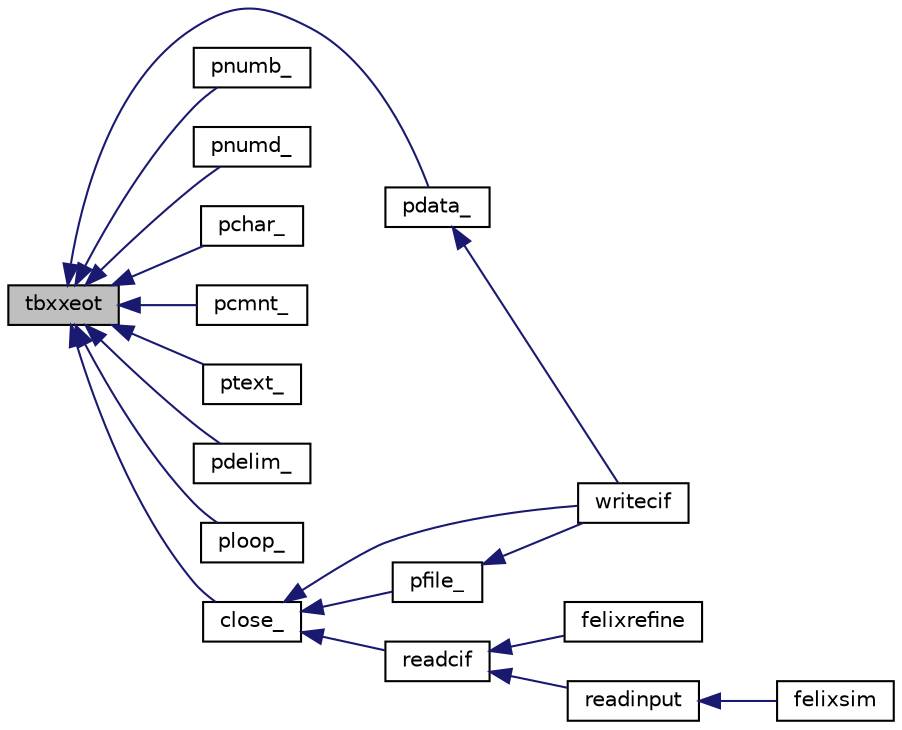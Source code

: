 digraph "tbxxeot"
{
  edge [fontname="Helvetica",fontsize="10",labelfontname="Helvetica",labelfontsize="10"];
  node [fontname="Helvetica",fontsize="10",shape=record];
  rankdir="LR";
  Node1 [label="tbxxeot",height=0.2,width=0.4,color="black", fillcolor="grey75", style="filled", fontcolor="black"];
  Node1 -> Node2 [dir="back",color="midnightblue",fontsize="10",style="solid",fontname="Helvetica"];
  Node2 [label="pdata_",height=0.2,width=0.4,color="black", fillcolor="white", style="filled",URL="$ciftbx_8f.html#ad9d6797ef14de7bbdee156bc2a5f6fc1"];
  Node2 -> Node3 [dir="back",color="midnightblue",fontsize="10",style="solid",fontname="Helvetica"];
  Node3 [label="writecif",height=0.2,width=0.4,color="black", fillcolor="white", style="filled",URL="$out_8f90.html#a1276a1deb6b2dae1d2c2e4306f4ce597"];
  Node1 -> Node4 [dir="back",color="midnightblue",fontsize="10",style="solid",fontname="Helvetica"];
  Node4 [label="pnumb_",height=0.2,width=0.4,color="black", fillcolor="white", style="filled",URL="$ciftbx_8f.html#a762e7d891738400070c4bc377aba476f"];
  Node1 -> Node5 [dir="back",color="midnightblue",fontsize="10",style="solid",fontname="Helvetica"];
  Node5 [label="pnumd_",height=0.2,width=0.4,color="black", fillcolor="white", style="filled",URL="$ciftbx_8f.html#aca4e519718b63206d44b7446e084fe46"];
  Node1 -> Node6 [dir="back",color="midnightblue",fontsize="10",style="solid",fontname="Helvetica"];
  Node6 [label="pchar_",height=0.2,width=0.4,color="black", fillcolor="white", style="filled",URL="$ciftbx_8f.html#a2bf0d6d32275f871f14318f8edff68d6"];
  Node1 -> Node7 [dir="back",color="midnightblue",fontsize="10",style="solid",fontname="Helvetica"];
  Node7 [label="pcmnt_",height=0.2,width=0.4,color="black", fillcolor="white", style="filled",URL="$ciftbx_8f.html#a7c112bde696c1b8e00098a91b0824387"];
  Node1 -> Node8 [dir="back",color="midnightblue",fontsize="10",style="solid",fontname="Helvetica"];
  Node8 [label="ptext_",height=0.2,width=0.4,color="black", fillcolor="white", style="filled",URL="$ciftbx_8f.html#ac290785fd800f64bb1cf30e3cdbc03b8"];
  Node1 -> Node9 [dir="back",color="midnightblue",fontsize="10",style="solid",fontname="Helvetica"];
  Node9 [label="pdelim_",height=0.2,width=0.4,color="black", fillcolor="white", style="filled",URL="$ciftbx_8f.html#aa73da7370363ada4f5ae85c8bd04fbf3"];
  Node1 -> Node10 [dir="back",color="midnightblue",fontsize="10",style="solid",fontname="Helvetica"];
  Node10 [label="ploop_",height=0.2,width=0.4,color="black", fillcolor="white", style="filled",URL="$ciftbx_8f.html#ae69863afb7878b321eccc42e1071eaa1"];
  Node1 -> Node11 [dir="back",color="midnightblue",fontsize="10",style="solid",fontname="Helvetica"];
  Node11 [label="close_",height=0.2,width=0.4,color="black", fillcolor="white", style="filled",URL="$ciftbx_8f.html#a10a7a76ff70d108d323348dac44fe595"];
  Node11 -> Node12 [dir="back",color="midnightblue",fontsize="10",style="solid",fontname="Helvetica"];
  Node12 [label="pfile_",height=0.2,width=0.4,color="black", fillcolor="white", style="filled",URL="$ciftbx_8f.html#ad838ec2db43b50072a6258f0266e21e6"];
  Node12 -> Node3 [dir="back",color="midnightblue",fontsize="10",style="solid",fontname="Helvetica"];
  Node11 -> Node3 [dir="back",color="midnightblue",fontsize="10",style="solid",fontname="Helvetica"];
  Node11 -> Node13 [dir="back",color="midnightblue",fontsize="10",style="solid",fontname="Helvetica"];
  Node13 [label="readcif",height=0.2,width=0.4,color="black", fillcolor="white", style="filled",URL="$readcif_8f90.html#a851b318f1c18608adf2b40ba20d10014"];
  Node13 -> Node14 [dir="back",color="midnightblue",fontsize="10",style="solid",fontname="Helvetica"];
  Node14 [label="felixrefine",height=0.2,width=0.4,color="black", fillcolor="white", style="filled",URL="$felixrefine_8f90.html#aecbf263fc9c06070ed63b7a31c76bbef"];
  Node13 -> Node15 [dir="back",color="midnightblue",fontsize="10",style="solid",fontname="Helvetica"];
  Node15 [label="readinput",height=0.2,width=0.4,color="black", fillcolor="white", style="filled",URL="$readinput_8f90.html#a87d0c2ec1671e34d4efcabf08db9d396"];
  Node15 -> Node16 [dir="back",color="midnightblue",fontsize="10",style="solid",fontname="Helvetica"];
  Node16 [label="felixsim",height=0.2,width=0.4,color="black", fillcolor="white", style="filled",URL="$felixsim_8f90.html#ad36d8d5ddad66820866e3d05a4c66144"];
}
